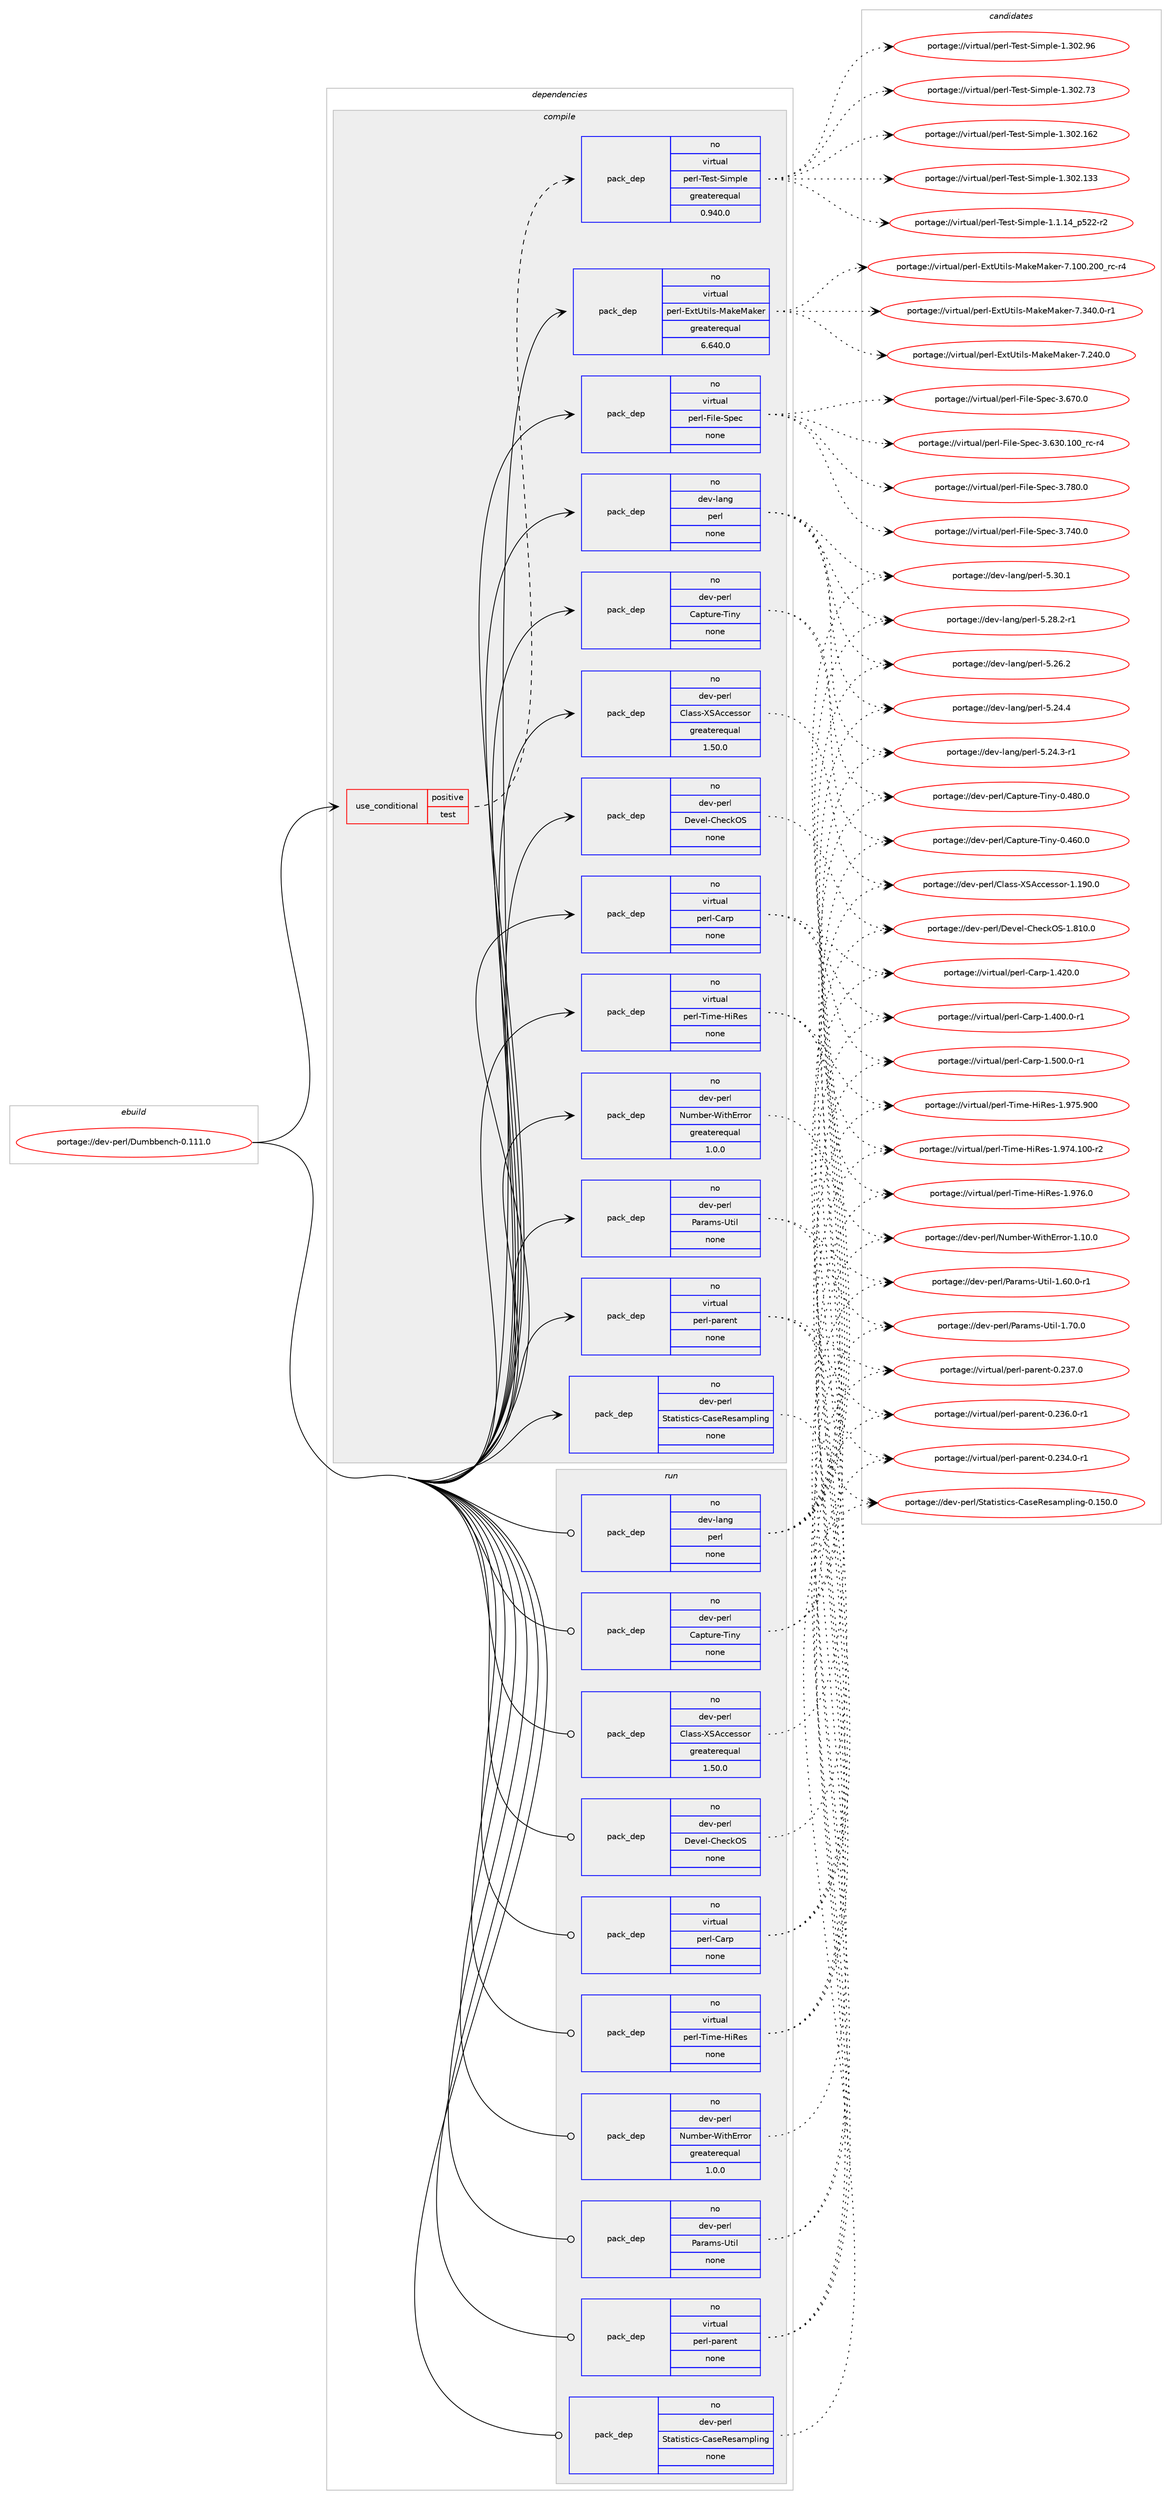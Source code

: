 digraph prolog {

# *************
# Graph options
# *************

newrank=true;
concentrate=true;
compound=true;
graph [rankdir=LR,fontname=Helvetica,fontsize=10,ranksep=1.5];#, ranksep=2.5, nodesep=0.2];
edge  [arrowhead=vee];
node  [fontname=Helvetica,fontsize=10];

# **********
# The ebuild
# **********

subgraph cluster_leftcol {
color=gray;
rank=same;
label=<<i>ebuild</i>>;
id [label="portage://dev-perl/Dumbbench-0.111.0", color=red, width=4, href="../dev-perl/Dumbbench-0.111.0.svg"];
}

# ****************
# The dependencies
# ****************

subgraph cluster_midcol {
color=gray;
label=<<i>dependencies</i>>;
subgraph cluster_compile {
fillcolor="#eeeeee";
style=filled;
label=<<i>compile</i>>;
subgraph cond122342 {
dependency495059 [label=<<TABLE BORDER="0" CELLBORDER="1" CELLSPACING="0" CELLPADDING="4"><TR><TD ROWSPAN="3" CELLPADDING="10">use_conditional</TD></TR><TR><TD>positive</TD></TR><TR><TD>test</TD></TR></TABLE>>, shape=none, color=red];
subgraph pack367622 {
dependency495060 [label=<<TABLE BORDER="0" CELLBORDER="1" CELLSPACING="0" CELLPADDING="4" WIDTH="220"><TR><TD ROWSPAN="6" CELLPADDING="30">pack_dep</TD></TR><TR><TD WIDTH="110">no</TD></TR><TR><TD>virtual</TD></TR><TR><TD>perl-Test-Simple</TD></TR><TR><TD>greaterequal</TD></TR><TR><TD>0.940.0</TD></TR></TABLE>>, shape=none, color=blue];
}
dependency495059:e -> dependency495060:w [weight=20,style="dashed",arrowhead="vee"];
}
id:e -> dependency495059:w [weight=20,style="solid",arrowhead="vee"];
subgraph pack367623 {
dependency495061 [label=<<TABLE BORDER="0" CELLBORDER="1" CELLSPACING="0" CELLPADDING="4" WIDTH="220"><TR><TD ROWSPAN="6" CELLPADDING="30">pack_dep</TD></TR><TR><TD WIDTH="110">no</TD></TR><TR><TD>dev-lang</TD></TR><TR><TD>perl</TD></TR><TR><TD>none</TD></TR><TR><TD></TD></TR></TABLE>>, shape=none, color=blue];
}
id:e -> dependency495061:w [weight=20,style="solid",arrowhead="vee"];
subgraph pack367624 {
dependency495062 [label=<<TABLE BORDER="0" CELLBORDER="1" CELLSPACING="0" CELLPADDING="4" WIDTH="220"><TR><TD ROWSPAN="6" CELLPADDING="30">pack_dep</TD></TR><TR><TD WIDTH="110">no</TD></TR><TR><TD>dev-perl</TD></TR><TR><TD>Capture-Tiny</TD></TR><TR><TD>none</TD></TR><TR><TD></TD></TR></TABLE>>, shape=none, color=blue];
}
id:e -> dependency495062:w [weight=20,style="solid",arrowhead="vee"];
subgraph pack367625 {
dependency495063 [label=<<TABLE BORDER="0" CELLBORDER="1" CELLSPACING="0" CELLPADDING="4" WIDTH="220"><TR><TD ROWSPAN="6" CELLPADDING="30">pack_dep</TD></TR><TR><TD WIDTH="110">no</TD></TR><TR><TD>dev-perl</TD></TR><TR><TD>Class-XSAccessor</TD></TR><TR><TD>greaterequal</TD></TR><TR><TD>1.50.0</TD></TR></TABLE>>, shape=none, color=blue];
}
id:e -> dependency495063:w [weight=20,style="solid",arrowhead="vee"];
subgraph pack367626 {
dependency495064 [label=<<TABLE BORDER="0" CELLBORDER="1" CELLSPACING="0" CELLPADDING="4" WIDTH="220"><TR><TD ROWSPAN="6" CELLPADDING="30">pack_dep</TD></TR><TR><TD WIDTH="110">no</TD></TR><TR><TD>dev-perl</TD></TR><TR><TD>Devel-CheckOS</TD></TR><TR><TD>none</TD></TR><TR><TD></TD></TR></TABLE>>, shape=none, color=blue];
}
id:e -> dependency495064:w [weight=20,style="solid",arrowhead="vee"];
subgraph pack367627 {
dependency495065 [label=<<TABLE BORDER="0" CELLBORDER="1" CELLSPACING="0" CELLPADDING="4" WIDTH="220"><TR><TD ROWSPAN="6" CELLPADDING="30">pack_dep</TD></TR><TR><TD WIDTH="110">no</TD></TR><TR><TD>dev-perl</TD></TR><TR><TD>Number-WithError</TD></TR><TR><TD>greaterequal</TD></TR><TR><TD>1.0.0</TD></TR></TABLE>>, shape=none, color=blue];
}
id:e -> dependency495065:w [weight=20,style="solid",arrowhead="vee"];
subgraph pack367628 {
dependency495066 [label=<<TABLE BORDER="0" CELLBORDER="1" CELLSPACING="0" CELLPADDING="4" WIDTH="220"><TR><TD ROWSPAN="6" CELLPADDING="30">pack_dep</TD></TR><TR><TD WIDTH="110">no</TD></TR><TR><TD>dev-perl</TD></TR><TR><TD>Params-Util</TD></TR><TR><TD>none</TD></TR><TR><TD></TD></TR></TABLE>>, shape=none, color=blue];
}
id:e -> dependency495066:w [weight=20,style="solid",arrowhead="vee"];
subgraph pack367629 {
dependency495067 [label=<<TABLE BORDER="0" CELLBORDER="1" CELLSPACING="0" CELLPADDING="4" WIDTH="220"><TR><TD ROWSPAN="6" CELLPADDING="30">pack_dep</TD></TR><TR><TD WIDTH="110">no</TD></TR><TR><TD>dev-perl</TD></TR><TR><TD>Statistics-CaseResampling</TD></TR><TR><TD>none</TD></TR><TR><TD></TD></TR></TABLE>>, shape=none, color=blue];
}
id:e -> dependency495067:w [weight=20,style="solid",arrowhead="vee"];
subgraph pack367630 {
dependency495068 [label=<<TABLE BORDER="0" CELLBORDER="1" CELLSPACING="0" CELLPADDING="4" WIDTH="220"><TR><TD ROWSPAN="6" CELLPADDING="30">pack_dep</TD></TR><TR><TD WIDTH="110">no</TD></TR><TR><TD>virtual</TD></TR><TR><TD>perl-Carp</TD></TR><TR><TD>none</TD></TR><TR><TD></TD></TR></TABLE>>, shape=none, color=blue];
}
id:e -> dependency495068:w [weight=20,style="solid",arrowhead="vee"];
subgraph pack367631 {
dependency495069 [label=<<TABLE BORDER="0" CELLBORDER="1" CELLSPACING="0" CELLPADDING="4" WIDTH="220"><TR><TD ROWSPAN="6" CELLPADDING="30">pack_dep</TD></TR><TR><TD WIDTH="110">no</TD></TR><TR><TD>virtual</TD></TR><TR><TD>perl-ExtUtils-MakeMaker</TD></TR><TR><TD>greaterequal</TD></TR><TR><TD>6.640.0</TD></TR></TABLE>>, shape=none, color=blue];
}
id:e -> dependency495069:w [weight=20,style="solid",arrowhead="vee"];
subgraph pack367632 {
dependency495070 [label=<<TABLE BORDER="0" CELLBORDER="1" CELLSPACING="0" CELLPADDING="4" WIDTH="220"><TR><TD ROWSPAN="6" CELLPADDING="30">pack_dep</TD></TR><TR><TD WIDTH="110">no</TD></TR><TR><TD>virtual</TD></TR><TR><TD>perl-File-Spec</TD></TR><TR><TD>none</TD></TR><TR><TD></TD></TR></TABLE>>, shape=none, color=blue];
}
id:e -> dependency495070:w [weight=20,style="solid",arrowhead="vee"];
subgraph pack367633 {
dependency495071 [label=<<TABLE BORDER="0" CELLBORDER="1" CELLSPACING="0" CELLPADDING="4" WIDTH="220"><TR><TD ROWSPAN="6" CELLPADDING="30">pack_dep</TD></TR><TR><TD WIDTH="110">no</TD></TR><TR><TD>virtual</TD></TR><TR><TD>perl-Time-HiRes</TD></TR><TR><TD>none</TD></TR><TR><TD></TD></TR></TABLE>>, shape=none, color=blue];
}
id:e -> dependency495071:w [weight=20,style="solid",arrowhead="vee"];
subgraph pack367634 {
dependency495072 [label=<<TABLE BORDER="0" CELLBORDER="1" CELLSPACING="0" CELLPADDING="4" WIDTH="220"><TR><TD ROWSPAN="6" CELLPADDING="30">pack_dep</TD></TR><TR><TD WIDTH="110">no</TD></TR><TR><TD>virtual</TD></TR><TR><TD>perl-parent</TD></TR><TR><TD>none</TD></TR><TR><TD></TD></TR></TABLE>>, shape=none, color=blue];
}
id:e -> dependency495072:w [weight=20,style="solid",arrowhead="vee"];
}
subgraph cluster_compileandrun {
fillcolor="#eeeeee";
style=filled;
label=<<i>compile and run</i>>;
}
subgraph cluster_run {
fillcolor="#eeeeee";
style=filled;
label=<<i>run</i>>;
subgraph pack367635 {
dependency495073 [label=<<TABLE BORDER="0" CELLBORDER="1" CELLSPACING="0" CELLPADDING="4" WIDTH="220"><TR><TD ROWSPAN="6" CELLPADDING="30">pack_dep</TD></TR><TR><TD WIDTH="110">no</TD></TR><TR><TD>dev-lang</TD></TR><TR><TD>perl</TD></TR><TR><TD>none</TD></TR><TR><TD></TD></TR></TABLE>>, shape=none, color=blue];
}
id:e -> dependency495073:w [weight=20,style="solid",arrowhead="odot"];
subgraph pack367636 {
dependency495074 [label=<<TABLE BORDER="0" CELLBORDER="1" CELLSPACING="0" CELLPADDING="4" WIDTH="220"><TR><TD ROWSPAN="6" CELLPADDING="30">pack_dep</TD></TR><TR><TD WIDTH="110">no</TD></TR><TR><TD>dev-perl</TD></TR><TR><TD>Capture-Tiny</TD></TR><TR><TD>none</TD></TR><TR><TD></TD></TR></TABLE>>, shape=none, color=blue];
}
id:e -> dependency495074:w [weight=20,style="solid",arrowhead="odot"];
subgraph pack367637 {
dependency495075 [label=<<TABLE BORDER="0" CELLBORDER="1" CELLSPACING="0" CELLPADDING="4" WIDTH="220"><TR><TD ROWSPAN="6" CELLPADDING="30">pack_dep</TD></TR><TR><TD WIDTH="110">no</TD></TR><TR><TD>dev-perl</TD></TR><TR><TD>Class-XSAccessor</TD></TR><TR><TD>greaterequal</TD></TR><TR><TD>1.50.0</TD></TR></TABLE>>, shape=none, color=blue];
}
id:e -> dependency495075:w [weight=20,style="solid",arrowhead="odot"];
subgraph pack367638 {
dependency495076 [label=<<TABLE BORDER="0" CELLBORDER="1" CELLSPACING="0" CELLPADDING="4" WIDTH="220"><TR><TD ROWSPAN="6" CELLPADDING="30">pack_dep</TD></TR><TR><TD WIDTH="110">no</TD></TR><TR><TD>dev-perl</TD></TR><TR><TD>Devel-CheckOS</TD></TR><TR><TD>none</TD></TR><TR><TD></TD></TR></TABLE>>, shape=none, color=blue];
}
id:e -> dependency495076:w [weight=20,style="solid",arrowhead="odot"];
subgraph pack367639 {
dependency495077 [label=<<TABLE BORDER="0" CELLBORDER="1" CELLSPACING="0" CELLPADDING="4" WIDTH="220"><TR><TD ROWSPAN="6" CELLPADDING="30">pack_dep</TD></TR><TR><TD WIDTH="110">no</TD></TR><TR><TD>dev-perl</TD></TR><TR><TD>Number-WithError</TD></TR><TR><TD>greaterequal</TD></TR><TR><TD>1.0.0</TD></TR></TABLE>>, shape=none, color=blue];
}
id:e -> dependency495077:w [weight=20,style="solid",arrowhead="odot"];
subgraph pack367640 {
dependency495078 [label=<<TABLE BORDER="0" CELLBORDER="1" CELLSPACING="0" CELLPADDING="4" WIDTH="220"><TR><TD ROWSPAN="6" CELLPADDING="30">pack_dep</TD></TR><TR><TD WIDTH="110">no</TD></TR><TR><TD>dev-perl</TD></TR><TR><TD>Params-Util</TD></TR><TR><TD>none</TD></TR><TR><TD></TD></TR></TABLE>>, shape=none, color=blue];
}
id:e -> dependency495078:w [weight=20,style="solid",arrowhead="odot"];
subgraph pack367641 {
dependency495079 [label=<<TABLE BORDER="0" CELLBORDER="1" CELLSPACING="0" CELLPADDING="4" WIDTH="220"><TR><TD ROWSPAN="6" CELLPADDING="30">pack_dep</TD></TR><TR><TD WIDTH="110">no</TD></TR><TR><TD>dev-perl</TD></TR><TR><TD>Statistics-CaseResampling</TD></TR><TR><TD>none</TD></TR><TR><TD></TD></TR></TABLE>>, shape=none, color=blue];
}
id:e -> dependency495079:w [weight=20,style="solid",arrowhead="odot"];
subgraph pack367642 {
dependency495080 [label=<<TABLE BORDER="0" CELLBORDER="1" CELLSPACING="0" CELLPADDING="4" WIDTH="220"><TR><TD ROWSPAN="6" CELLPADDING="30">pack_dep</TD></TR><TR><TD WIDTH="110">no</TD></TR><TR><TD>virtual</TD></TR><TR><TD>perl-Carp</TD></TR><TR><TD>none</TD></TR><TR><TD></TD></TR></TABLE>>, shape=none, color=blue];
}
id:e -> dependency495080:w [weight=20,style="solid",arrowhead="odot"];
subgraph pack367643 {
dependency495081 [label=<<TABLE BORDER="0" CELLBORDER="1" CELLSPACING="0" CELLPADDING="4" WIDTH="220"><TR><TD ROWSPAN="6" CELLPADDING="30">pack_dep</TD></TR><TR><TD WIDTH="110">no</TD></TR><TR><TD>virtual</TD></TR><TR><TD>perl-Time-HiRes</TD></TR><TR><TD>none</TD></TR><TR><TD></TD></TR></TABLE>>, shape=none, color=blue];
}
id:e -> dependency495081:w [weight=20,style="solid",arrowhead="odot"];
subgraph pack367644 {
dependency495082 [label=<<TABLE BORDER="0" CELLBORDER="1" CELLSPACING="0" CELLPADDING="4" WIDTH="220"><TR><TD ROWSPAN="6" CELLPADDING="30">pack_dep</TD></TR><TR><TD WIDTH="110">no</TD></TR><TR><TD>virtual</TD></TR><TR><TD>perl-parent</TD></TR><TR><TD>none</TD></TR><TR><TD></TD></TR></TABLE>>, shape=none, color=blue];
}
id:e -> dependency495082:w [weight=20,style="solid",arrowhead="odot"];
}
}

# **************
# The candidates
# **************

subgraph cluster_choices {
rank=same;
color=gray;
label=<<i>candidates</i>>;

subgraph choice367622 {
color=black;
nodesep=1;
choice118105114116117971084711210111410845841011151164583105109112108101454946514850465754 [label="portage://virtual/perl-Test-Simple-1.302.96", color=red, width=4,href="../virtual/perl-Test-Simple-1.302.96.svg"];
choice118105114116117971084711210111410845841011151164583105109112108101454946514850465551 [label="portage://virtual/perl-Test-Simple-1.302.73", color=red, width=4,href="../virtual/perl-Test-Simple-1.302.73.svg"];
choice11810511411611797108471121011141084584101115116458310510911210810145494651485046495450 [label="portage://virtual/perl-Test-Simple-1.302.162", color=red, width=4,href="../virtual/perl-Test-Simple-1.302.162.svg"];
choice11810511411611797108471121011141084584101115116458310510911210810145494651485046495151 [label="portage://virtual/perl-Test-Simple-1.302.133", color=red, width=4,href="../virtual/perl-Test-Simple-1.302.133.svg"];
choice11810511411611797108471121011141084584101115116458310510911210810145494649464952951125350504511450 [label="portage://virtual/perl-Test-Simple-1.1.14_p522-r2", color=red, width=4,href="../virtual/perl-Test-Simple-1.1.14_p522-r2.svg"];
dependency495060:e -> choice118105114116117971084711210111410845841011151164583105109112108101454946514850465754:w [style=dotted,weight="100"];
dependency495060:e -> choice118105114116117971084711210111410845841011151164583105109112108101454946514850465551:w [style=dotted,weight="100"];
dependency495060:e -> choice11810511411611797108471121011141084584101115116458310510911210810145494651485046495450:w [style=dotted,weight="100"];
dependency495060:e -> choice11810511411611797108471121011141084584101115116458310510911210810145494651485046495151:w [style=dotted,weight="100"];
dependency495060:e -> choice11810511411611797108471121011141084584101115116458310510911210810145494649464952951125350504511450:w [style=dotted,weight="100"];
}
subgraph choice367623 {
color=black;
nodesep=1;
choice10010111845108971101034711210111410845534651484649 [label="portage://dev-lang/perl-5.30.1", color=red, width=4,href="../dev-lang/perl-5.30.1.svg"];
choice100101118451089711010347112101114108455346505646504511449 [label="portage://dev-lang/perl-5.28.2-r1", color=red, width=4,href="../dev-lang/perl-5.28.2-r1.svg"];
choice10010111845108971101034711210111410845534650544650 [label="portage://dev-lang/perl-5.26.2", color=red, width=4,href="../dev-lang/perl-5.26.2.svg"];
choice10010111845108971101034711210111410845534650524652 [label="portage://dev-lang/perl-5.24.4", color=red, width=4,href="../dev-lang/perl-5.24.4.svg"];
choice100101118451089711010347112101114108455346505246514511449 [label="portage://dev-lang/perl-5.24.3-r1", color=red, width=4,href="../dev-lang/perl-5.24.3-r1.svg"];
dependency495061:e -> choice10010111845108971101034711210111410845534651484649:w [style=dotted,weight="100"];
dependency495061:e -> choice100101118451089711010347112101114108455346505646504511449:w [style=dotted,weight="100"];
dependency495061:e -> choice10010111845108971101034711210111410845534650544650:w [style=dotted,weight="100"];
dependency495061:e -> choice10010111845108971101034711210111410845534650524652:w [style=dotted,weight="100"];
dependency495061:e -> choice100101118451089711010347112101114108455346505246514511449:w [style=dotted,weight="100"];
}
subgraph choice367624 {
color=black;
nodesep=1;
choice1001011184511210111410847679711211611711410145841051101214548465256484648 [label="portage://dev-perl/Capture-Tiny-0.480.0", color=red, width=4,href="../dev-perl/Capture-Tiny-0.480.0.svg"];
choice1001011184511210111410847679711211611711410145841051101214548465254484648 [label="portage://dev-perl/Capture-Tiny-0.460.0", color=red, width=4,href="../dev-perl/Capture-Tiny-0.460.0.svg"];
dependency495062:e -> choice1001011184511210111410847679711211611711410145841051101214548465256484648:w [style=dotted,weight="100"];
dependency495062:e -> choice1001011184511210111410847679711211611711410145841051101214548465254484648:w [style=dotted,weight="100"];
}
subgraph choice367625 {
color=black;
nodesep=1;
choice100101118451121011141084767108971151154588836599991011151151111144549464957484648 [label="portage://dev-perl/Class-XSAccessor-1.190.0", color=red, width=4,href="../dev-perl/Class-XSAccessor-1.190.0.svg"];
dependency495063:e -> choice100101118451121011141084767108971151154588836599991011151151111144549464957484648:w [style=dotted,weight="100"];
}
subgraph choice367626 {
color=black;
nodesep=1;
choice10010111845112101114108476810111810110845671041019910779834549465649484648 [label="portage://dev-perl/Devel-CheckOS-1.810.0", color=red, width=4,href="../dev-perl/Devel-CheckOS-1.810.0.svg"];
dependency495064:e -> choice10010111845112101114108476810111810110845671041019910779834549465649484648:w [style=dotted,weight="100"];
}
subgraph choice367627 {
color=black;
nodesep=1;
choice1001011184511210111410847781171099810111445871051161046911411411111445494649484648 [label="portage://dev-perl/Number-WithError-1.10.0", color=red, width=4,href="../dev-perl/Number-WithError-1.10.0.svg"];
dependency495065:e -> choice1001011184511210111410847781171099810111445871051161046911411411111445494649484648:w [style=dotted,weight="100"];
}
subgraph choice367628 {
color=black;
nodesep=1;
choice1001011184511210111410847809711497109115458511610510845494655484648 [label="portage://dev-perl/Params-Util-1.70.0", color=red, width=4,href="../dev-perl/Params-Util-1.70.0.svg"];
choice10010111845112101114108478097114971091154585116105108454946544846484511449 [label="portage://dev-perl/Params-Util-1.60.0-r1", color=red, width=4,href="../dev-perl/Params-Util-1.60.0-r1.svg"];
dependency495066:e -> choice1001011184511210111410847809711497109115458511610510845494655484648:w [style=dotted,weight="100"];
dependency495066:e -> choice10010111845112101114108478097114971091154585116105108454946544846484511449:w [style=dotted,weight="100"];
}
subgraph choice367629 {
color=black;
nodesep=1;
choice100101118451121011141084783116971161051151161059911545679711510182101115971091121081051101034548464953484648 [label="portage://dev-perl/Statistics-CaseResampling-0.150.0", color=red, width=4,href="../dev-perl/Statistics-CaseResampling-0.150.0.svg"];
dependency495067:e -> choice100101118451121011141084783116971161051151161059911545679711510182101115971091121081051101034548464953484648:w [style=dotted,weight="100"];
}
subgraph choice367630 {
color=black;
nodesep=1;
choice118105114116117971084711210111410845679711411245494653484846484511449 [label="portage://virtual/perl-Carp-1.500.0-r1", color=red, width=4,href="../virtual/perl-Carp-1.500.0-r1.svg"];
choice11810511411611797108471121011141084567971141124549465250484648 [label="portage://virtual/perl-Carp-1.420.0", color=red, width=4,href="../virtual/perl-Carp-1.420.0.svg"];
choice118105114116117971084711210111410845679711411245494652484846484511449 [label="portage://virtual/perl-Carp-1.400.0-r1", color=red, width=4,href="../virtual/perl-Carp-1.400.0-r1.svg"];
dependency495068:e -> choice118105114116117971084711210111410845679711411245494653484846484511449:w [style=dotted,weight="100"];
dependency495068:e -> choice11810511411611797108471121011141084567971141124549465250484648:w [style=dotted,weight="100"];
dependency495068:e -> choice118105114116117971084711210111410845679711411245494652484846484511449:w [style=dotted,weight="100"];
}
subgraph choice367631 {
color=black;
nodesep=1;
choice1181051141161179710847112101114108456912011685116105108115457797107101779710710111445554651524846484511449 [label="portage://virtual/perl-ExtUtils-MakeMaker-7.340.0-r1", color=red, width=4,href="../virtual/perl-ExtUtils-MakeMaker-7.340.0-r1.svg"];
choice118105114116117971084711210111410845691201168511610510811545779710710177971071011144555465052484648 [label="portage://virtual/perl-ExtUtils-MakeMaker-7.240.0", color=red, width=4,href="../virtual/perl-ExtUtils-MakeMaker-7.240.0.svg"];
choice118105114116117971084711210111410845691201168511610510811545779710710177971071011144555464948484650484895114994511452 [label="portage://virtual/perl-ExtUtils-MakeMaker-7.100.200_rc-r4", color=red, width=4,href="../virtual/perl-ExtUtils-MakeMaker-7.100.200_rc-r4.svg"];
dependency495069:e -> choice1181051141161179710847112101114108456912011685116105108115457797107101779710710111445554651524846484511449:w [style=dotted,weight="100"];
dependency495069:e -> choice118105114116117971084711210111410845691201168511610510811545779710710177971071011144555465052484648:w [style=dotted,weight="100"];
dependency495069:e -> choice118105114116117971084711210111410845691201168511610510811545779710710177971071011144555464948484650484895114994511452:w [style=dotted,weight="100"];
}
subgraph choice367632 {
color=black;
nodesep=1;
choice118105114116117971084711210111410845701051081014583112101994551465556484648 [label="portage://virtual/perl-File-Spec-3.780.0", color=red, width=4,href="../virtual/perl-File-Spec-3.780.0.svg"];
choice118105114116117971084711210111410845701051081014583112101994551465552484648 [label="portage://virtual/perl-File-Spec-3.740.0", color=red, width=4,href="../virtual/perl-File-Spec-3.740.0.svg"];
choice118105114116117971084711210111410845701051081014583112101994551465455484648 [label="portage://virtual/perl-File-Spec-3.670.0", color=red, width=4,href="../virtual/perl-File-Spec-3.670.0.svg"];
choice118105114116117971084711210111410845701051081014583112101994551465451484649484895114994511452 [label="portage://virtual/perl-File-Spec-3.630.100_rc-r4", color=red, width=4,href="../virtual/perl-File-Spec-3.630.100_rc-r4.svg"];
dependency495070:e -> choice118105114116117971084711210111410845701051081014583112101994551465556484648:w [style=dotted,weight="100"];
dependency495070:e -> choice118105114116117971084711210111410845701051081014583112101994551465552484648:w [style=dotted,weight="100"];
dependency495070:e -> choice118105114116117971084711210111410845701051081014583112101994551465455484648:w [style=dotted,weight="100"];
dependency495070:e -> choice118105114116117971084711210111410845701051081014583112101994551465451484649484895114994511452:w [style=dotted,weight="100"];
}
subgraph choice367633 {
color=black;
nodesep=1;
choice118105114116117971084711210111410845841051091014572105821011154549465755544648 [label="portage://virtual/perl-Time-HiRes-1.976.0", color=red, width=4,href="../virtual/perl-Time-HiRes-1.976.0.svg"];
choice1181051141161179710847112101114108458410510910145721058210111545494657555346574848 [label="portage://virtual/perl-Time-HiRes-1.975.900", color=red, width=4,href="../virtual/perl-Time-HiRes-1.975.900.svg"];
choice11810511411611797108471121011141084584105109101457210582101115454946575552464948484511450 [label="portage://virtual/perl-Time-HiRes-1.974.100-r2", color=red, width=4,href="../virtual/perl-Time-HiRes-1.974.100-r2.svg"];
dependency495071:e -> choice118105114116117971084711210111410845841051091014572105821011154549465755544648:w [style=dotted,weight="100"];
dependency495071:e -> choice1181051141161179710847112101114108458410510910145721058210111545494657555346574848:w [style=dotted,weight="100"];
dependency495071:e -> choice11810511411611797108471121011141084584105109101457210582101115454946575552464948484511450:w [style=dotted,weight="100"];
}
subgraph choice367634 {
color=black;
nodesep=1;
choice118105114116117971084711210111410845112971141011101164548465051554648 [label="portage://virtual/perl-parent-0.237.0", color=red, width=4,href="../virtual/perl-parent-0.237.0.svg"];
choice1181051141161179710847112101114108451129711410111011645484650515446484511449 [label="portage://virtual/perl-parent-0.236.0-r1", color=red, width=4,href="../virtual/perl-parent-0.236.0-r1.svg"];
choice1181051141161179710847112101114108451129711410111011645484650515246484511449 [label="portage://virtual/perl-parent-0.234.0-r1", color=red, width=4,href="../virtual/perl-parent-0.234.0-r1.svg"];
dependency495072:e -> choice118105114116117971084711210111410845112971141011101164548465051554648:w [style=dotted,weight="100"];
dependency495072:e -> choice1181051141161179710847112101114108451129711410111011645484650515446484511449:w [style=dotted,weight="100"];
dependency495072:e -> choice1181051141161179710847112101114108451129711410111011645484650515246484511449:w [style=dotted,weight="100"];
}
subgraph choice367635 {
color=black;
nodesep=1;
choice10010111845108971101034711210111410845534651484649 [label="portage://dev-lang/perl-5.30.1", color=red, width=4,href="../dev-lang/perl-5.30.1.svg"];
choice100101118451089711010347112101114108455346505646504511449 [label="portage://dev-lang/perl-5.28.2-r1", color=red, width=4,href="../dev-lang/perl-5.28.2-r1.svg"];
choice10010111845108971101034711210111410845534650544650 [label="portage://dev-lang/perl-5.26.2", color=red, width=4,href="../dev-lang/perl-5.26.2.svg"];
choice10010111845108971101034711210111410845534650524652 [label="portage://dev-lang/perl-5.24.4", color=red, width=4,href="../dev-lang/perl-5.24.4.svg"];
choice100101118451089711010347112101114108455346505246514511449 [label="portage://dev-lang/perl-5.24.3-r1", color=red, width=4,href="../dev-lang/perl-5.24.3-r1.svg"];
dependency495073:e -> choice10010111845108971101034711210111410845534651484649:w [style=dotted,weight="100"];
dependency495073:e -> choice100101118451089711010347112101114108455346505646504511449:w [style=dotted,weight="100"];
dependency495073:e -> choice10010111845108971101034711210111410845534650544650:w [style=dotted,weight="100"];
dependency495073:e -> choice10010111845108971101034711210111410845534650524652:w [style=dotted,weight="100"];
dependency495073:e -> choice100101118451089711010347112101114108455346505246514511449:w [style=dotted,weight="100"];
}
subgraph choice367636 {
color=black;
nodesep=1;
choice1001011184511210111410847679711211611711410145841051101214548465256484648 [label="portage://dev-perl/Capture-Tiny-0.480.0", color=red, width=4,href="../dev-perl/Capture-Tiny-0.480.0.svg"];
choice1001011184511210111410847679711211611711410145841051101214548465254484648 [label="portage://dev-perl/Capture-Tiny-0.460.0", color=red, width=4,href="../dev-perl/Capture-Tiny-0.460.0.svg"];
dependency495074:e -> choice1001011184511210111410847679711211611711410145841051101214548465256484648:w [style=dotted,weight="100"];
dependency495074:e -> choice1001011184511210111410847679711211611711410145841051101214548465254484648:w [style=dotted,weight="100"];
}
subgraph choice367637 {
color=black;
nodesep=1;
choice100101118451121011141084767108971151154588836599991011151151111144549464957484648 [label="portage://dev-perl/Class-XSAccessor-1.190.0", color=red, width=4,href="../dev-perl/Class-XSAccessor-1.190.0.svg"];
dependency495075:e -> choice100101118451121011141084767108971151154588836599991011151151111144549464957484648:w [style=dotted,weight="100"];
}
subgraph choice367638 {
color=black;
nodesep=1;
choice10010111845112101114108476810111810110845671041019910779834549465649484648 [label="portage://dev-perl/Devel-CheckOS-1.810.0", color=red, width=4,href="../dev-perl/Devel-CheckOS-1.810.0.svg"];
dependency495076:e -> choice10010111845112101114108476810111810110845671041019910779834549465649484648:w [style=dotted,weight="100"];
}
subgraph choice367639 {
color=black;
nodesep=1;
choice1001011184511210111410847781171099810111445871051161046911411411111445494649484648 [label="portage://dev-perl/Number-WithError-1.10.0", color=red, width=4,href="../dev-perl/Number-WithError-1.10.0.svg"];
dependency495077:e -> choice1001011184511210111410847781171099810111445871051161046911411411111445494649484648:w [style=dotted,weight="100"];
}
subgraph choice367640 {
color=black;
nodesep=1;
choice1001011184511210111410847809711497109115458511610510845494655484648 [label="portage://dev-perl/Params-Util-1.70.0", color=red, width=4,href="../dev-perl/Params-Util-1.70.0.svg"];
choice10010111845112101114108478097114971091154585116105108454946544846484511449 [label="portage://dev-perl/Params-Util-1.60.0-r1", color=red, width=4,href="../dev-perl/Params-Util-1.60.0-r1.svg"];
dependency495078:e -> choice1001011184511210111410847809711497109115458511610510845494655484648:w [style=dotted,weight="100"];
dependency495078:e -> choice10010111845112101114108478097114971091154585116105108454946544846484511449:w [style=dotted,weight="100"];
}
subgraph choice367641 {
color=black;
nodesep=1;
choice100101118451121011141084783116971161051151161059911545679711510182101115971091121081051101034548464953484648 [label="portage://dev-perl/Statistics-CaseResampling-0.150.0", color=red, width=4,href="../dev-perl/Statistics-CaseResampling-0.150.0.svg"];
dependency495079:e -> choice100101118451121011141084783116971161051151161059911545679711510182101115971091121081051101034548464953484648:w [style=dotted,weight="100"];
}
subgraph choice367642 {
color=black;
nodesep=1;
choice118105114116117971084711210111410845679711411245494653484846484511449 [label="portage://virtual/perl-Carp-1.500.0-r1", color=red, width=4,href="../virtual/perl-Carp-1.500.0-r1.svg"];
choice11810511411611797108471121011141084567971141124549465250484648 [label="portage://virtual/perl-Carp-1.420.0", color=red, width=4,href="../virtual/perl-Carp-1.420.0.svg"];
choice118105114116117971084711210111410845679711411245494652484846484511449 [label="portage://virtual/perl-Carp-1.400.0-r1", color=red, width=4,href="../virtual/perl-Carp-1.400.0-r1.svg"];
dependency495080:e -> choice118105114116117971084711210111410845679711411245494653484846484511449:w [style=dotted,weight="100"];
dependency495080:e -> choice11810511411611797108471121011141084567971141124549465250484648:w [style=dotted,weight="100"];
dependency495080:e -> choice118105114116117971084711210111410845679711411245494652484846484511449:w [style=dotted,weight="100"];
}
subgraph choice367643 {
color=black;
nodesep=1;
choice118105114116117971084711210111410845841051091014572105821011154549465755544648 [label="portage://virtual/perl-Time-HiRes-1.976.0", color=red, width=4,href="../virtual/perl-Time-HiRes-1.976.0.svg"];
choice1181051141161179710847112101114108458410510910145721058210111545494657555346574848 [label="portage://virtual/perl-Time-HiRes-1.975.900", color=red, width=4,href="../virtual/perl-Time-HiRes-1.975.900.svg"];
choice11810511411611797108471121011141084584105109101457210582101115454946575552464948484511450 [label="portage://virtual/perl-Time-HiRes-1.974.100-r2", color=red, width=4,href="../virtual/perl-Time-HiRes-1.974.100-r2.svg"];
dependency495081:e -> choice118105114116117971084711210111410845841051091014572105821011154549465755544648:w [style=dotted,weight="100"];
dependency495081:e -> choice1181051141161179710847112101114108458410510910145721058210111545494657555346574848:w [style=dotted,weight="100"];
dependency495081:e -> choice11810511411611797108471121011141084584105109101457210582101115454946575552464948484511450:w [style=dotted,weight="100"];
}
subgraph choice367644 {
color=black;
nodesep=1;
choice118105114116117971084711210111410845112971141011101164548465051554648 [label="portage://virtual/perl-parent-0.237.0", color=red, width=4,href="../virtual/perl-parent-0.237.0.svg"];
choice1181051141161179710847112101114108451129711410111011645484650515446484511449 [label="portage://virtual/perl-parent-0.236.0-r1", color=red, width=4,href="../virtual/perl-parent-0.236.0-r1.svg"];
choice1181051141161179710847112101114108451129711410111011645484650515246484511449 [label="portage://virtual/perl-parent-0.234.0-r1", color=red, width=4,href="../virtual/perl-parent-0.234.0-r1.svg"];
dependency495082:e -> choice118105114116117971084711210111410845112971141011101164548465051554648:w [style=dotted,weight="100"];
dependency495082:e -> choice1181051141161179710847112101114108451129711410111011645484650515446484511449:w [style=dotted,weight="100"];
dependency495082:e -> choice1181051141161179710847112101114108451129711410111011645484650515246484511449:w [style=dotted,weight="100"];
}
}

}
